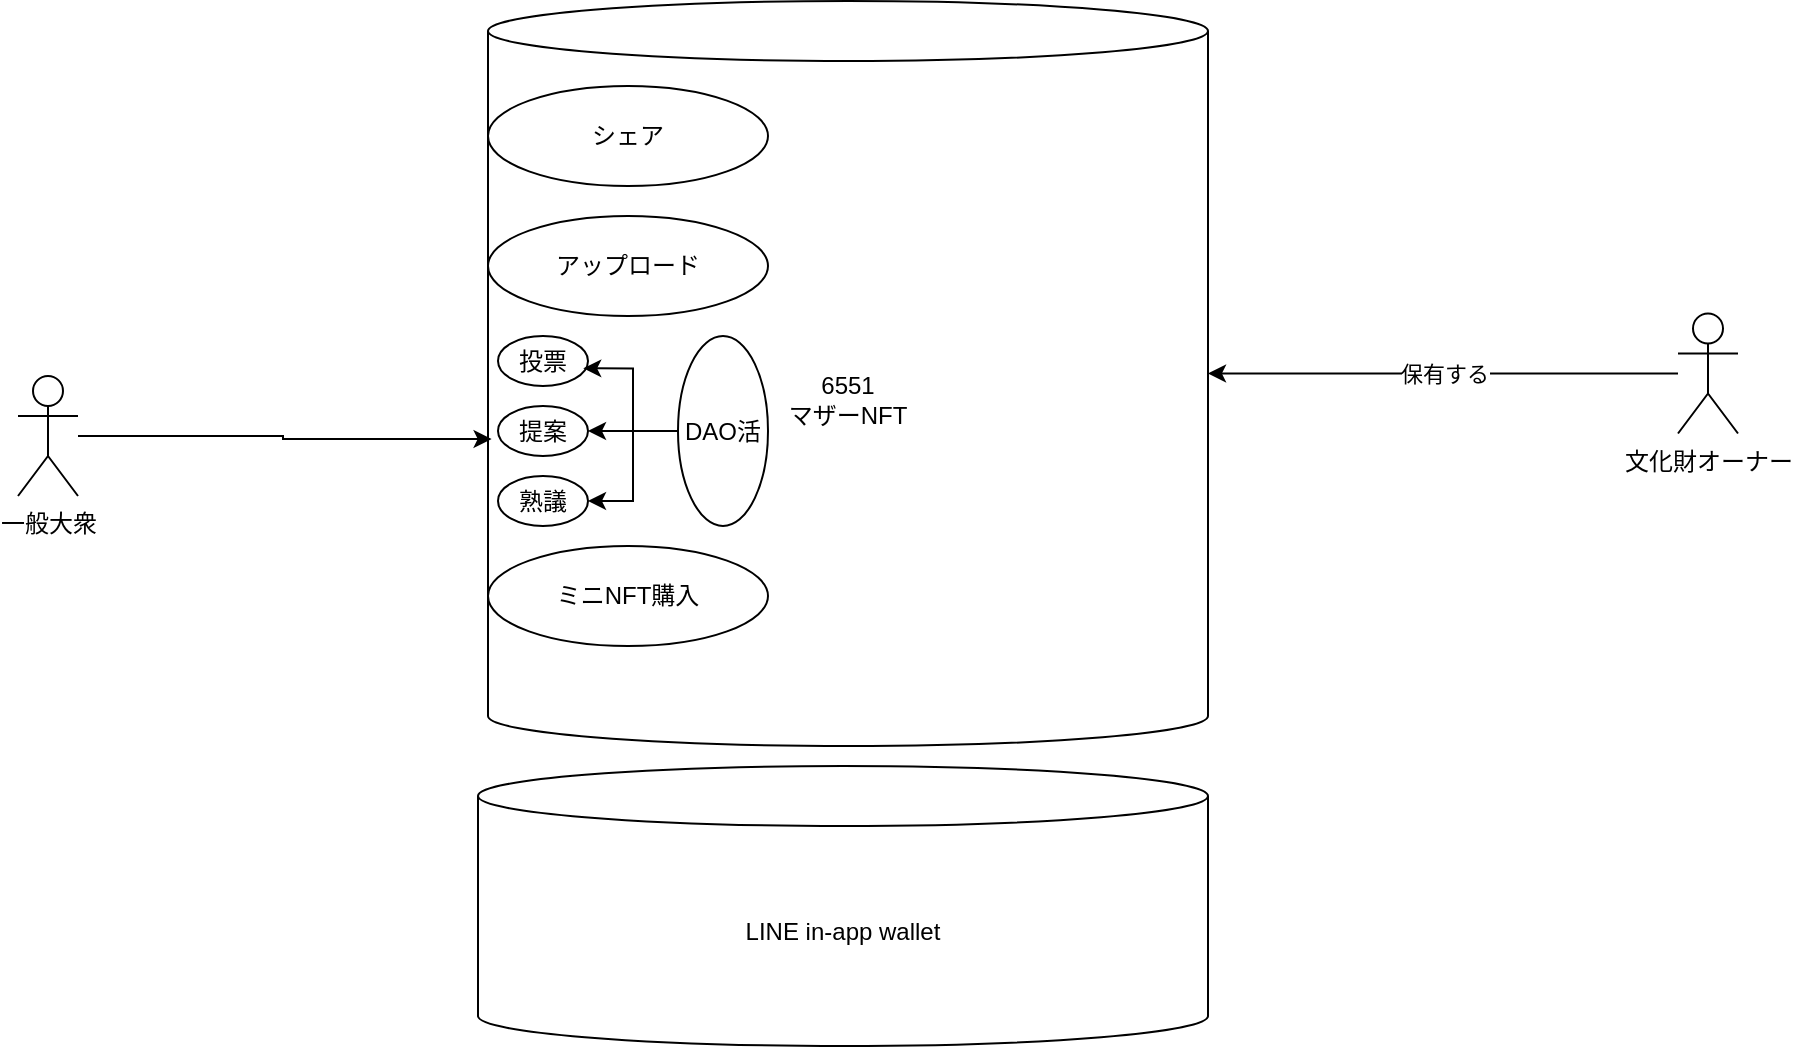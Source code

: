 <mxfile version="24.8.1">
  <diagram name="Page-1" id="2O6jsqNbBZic9I3Afdn2">
    <mxGraphModel dx="2138" dy="793" grid="1" gridSize="10" guides="1" tooltips="1" connect="1" arrows="1" fold="1" page="1" pageScale="1" pageWidth="850" pageHeight="1100" math="0" shadow="0">
      <root>
        <mxCell id="0" />
        <mxCell id="1" parent="0" />
        <mxCell id="5Wm0wxmgE54PNJz_v4CA-5" value="&lt;font style=&quot;font-size: 12px;&quot;&gt;6551&lt;/font&gt;&lt;div style=&quot;&quot;&gt;&lt;font style=&quot;font-size: 12px;&quot;&gt;マザーNFT&lt;/font&gt;&lt;/div&gt;" style="shape=cylinder3;whiteSpace=wrap;html=1;boundedLbl=1;backgroundOutline=1;size=15;" vertex="1" parent="1">
          <mxGeometry x="95" y="197.5" width="360" height="372.5" as="geometry" />
        </mxCell>
        <mxCell id="5Wm0wxmgE54PNJz_v4CA-2" value="シェア" style="ellipse;whiteSpace=wrap;html=1;" vertex="1" parent="1">
          <mxGeometry x="95" y="240" width="140" height="50" as="geometry" />
        </mxCell>
        <mxCell id="5Wm0wxmgE54PNJz_v4CA-6" value="アップロード" style="ellipse;whiteSpace=wrap;html=1;" vertex="1" parent="1">
          <mxGeometry x="95" y="305" width="140" height="50" as="geometry" />
        </mxCell>
        <mxCell id="5Wm0wxmgE54PNJz_v4CA-14" style="edgeStyle=orthogonalEdgeStyle;rounded=0;orthogonalLoop=1;jettySize=auto;html=1;" edge="1" parent="1" source="5Wm0wxmgE54PNJz_v4CA-7" target="5Wm0wxmgE54PNJz_v4CA-13">
          <mxGeometry relative="1" as="geometry" />
        </mxCell>
        <mxCell id="5Wm0wxmgE54PNJz_v4CA-16" style="edgeStyle=orthogonalEdgeStyle;rounded=0;orthogonalLoop=1;jettySize=auto;html=1;" edge="1" parent="1" source="5Wm0wxmgE54PNJz_v4CA-7" target="5Wm0wxmgE54PNJz_v4CA-15">
          <mxGeometry relative="1" as="geometry" />
        </mxCell>
        <mxCell id="5Wm0wxmgE54PNJz_v4CA-7" value="DAO活" style="ellipse;whiteSpace=wrap;html=1;" vertex="1" parent="1">
          <mxGeometry x="190" y="365" width="45" height="95" as="geometry" />
        </mxCell>
        <mxCell id="5Wm0wxmgE54PNJz_v4CA-8" value="ミニNFT購入" style="ellipse;whiteSpace=wrap;html=1;" vertex="1" parent="1">
          <mxGeometry x="95" y="470" width="140" height="50" as="geometry" />
        </mxCell>
        <mxCell id="5Wm0wxmgE54PNJz_v4CA-9" value="LINE in-app wallet" style="shape=cylinder3;whiteSpace=wrap;html=1;boundedLbl=1;backgroundOutline=1;size=15;" vertex="1" parent="1">
          <mxGeometry x="90" y="580" width="365" height="140" as="geometry" />
        </mxCell>
        <mxCell id="5Wm0wxmgE54PNJz_v4CA-10" value="投票" style="ellipse;whiteSpace=wrap;html=1;" vertex="1" parent="1">
          <mxGeometry x="100" y="365" width="45" height="25" as="geometry" />
        </mxCell>
        <mxCell id="5Wm0wxmgE54PNJz_v4CA-12" style="edgeStyle=orthogonalEdgeStyle;rounded=0;orthogonalLoop=1;jettySize=auto;html=1;entryX=0.947;entryY=0.647;entryDx=0;entryDy=0;entryPerimeter=0;" edge="1" parent="1" source="5Wm0wxmgE54PNJz_v4CA-7" target="5Wm0wxmgE54PNJz_v4CA-10">
          <mxGeometry relative="1" as="geometry" />
        </mxCell>
        <mxCell id="5Wm0wxmgE54PNJz_v4CA-13" value="提案" style="ellipse;whiteSpace=wrap;html=1;" vertex="1" parent="1">
          <mxGeometry x="100" y="400" width="45" height="25" as="geometry" />
        </mxCell>
        <mxCell id="5Wm0wxmgE54PNJz_v4CA-15" value="熟議" style="ellipse;whiteSpace=wrap;html=1;" vertex="1" parent="1">
          <mxGeometry x="100" y="435" width="45" height="25" as="geometry" />
        </mxCell>
        <mxCell id="5Wm0wxmgE54PNJz_v4CA-19" value="保有する" style="edgeStyle=orthogonalEdgeStyle;rounded=0;orthogonalLoop=1;jettySize=auto;html=1;" edge="1" parent="1" source="5Wm0wxmgE54PNJz_v4CA-17" target="5Wm0wxmgE54PNJz_v4CA-5">
          <mxGeometry relative="1" as="geometry" />
        </mxCell>
        <mxCell id="5Wm0wxmgE54PNJz_v4CA-17" value="文化財オーナー" style="shape=umlActor;verticalLabelPosition=bottom;verticalAlign=top;html=1;outlineConnect=0;" vertex="1" parent="1">
          <mxGeometry x="690" y="353.75" width="30" height="60" as="geometry" />
        </mxCell>
        <mxCell id="5Wm0wxmgE54PNJz_v4CA-18" value="一般大衆" style="shape=umlActor;verticalLabelPosition=bottom;verticalAlign=top;html=1;outlineConnect=0;" vertex="1" parent="1">
          <mxGeometry x="-140" y="385" width="30" height="60" as="geometry" />
        </mxCell>
        <mxCell id="5Wm0wxmgE54PNJz_v4CA-20" style="edgeStyle=orthogonalEdgeStyle;rounded=0;orthogonalLoop=1;jettySize=auto;html=1;entryX=0.005;entryY=0.588;entryDx=0;entryDy=0;entryPerimeter=0;" edge="1" parent="1" source="5Wm0wxmgE54PNJz_v4CA-18" target="5Wm0wxmgE54PNJz_v4CA-5">
          <mxGeometry relative="1" as="geometry" />
        </mxCell>
      </root>
    </mxGraphModel>
  </diagram>
</mxfile>
